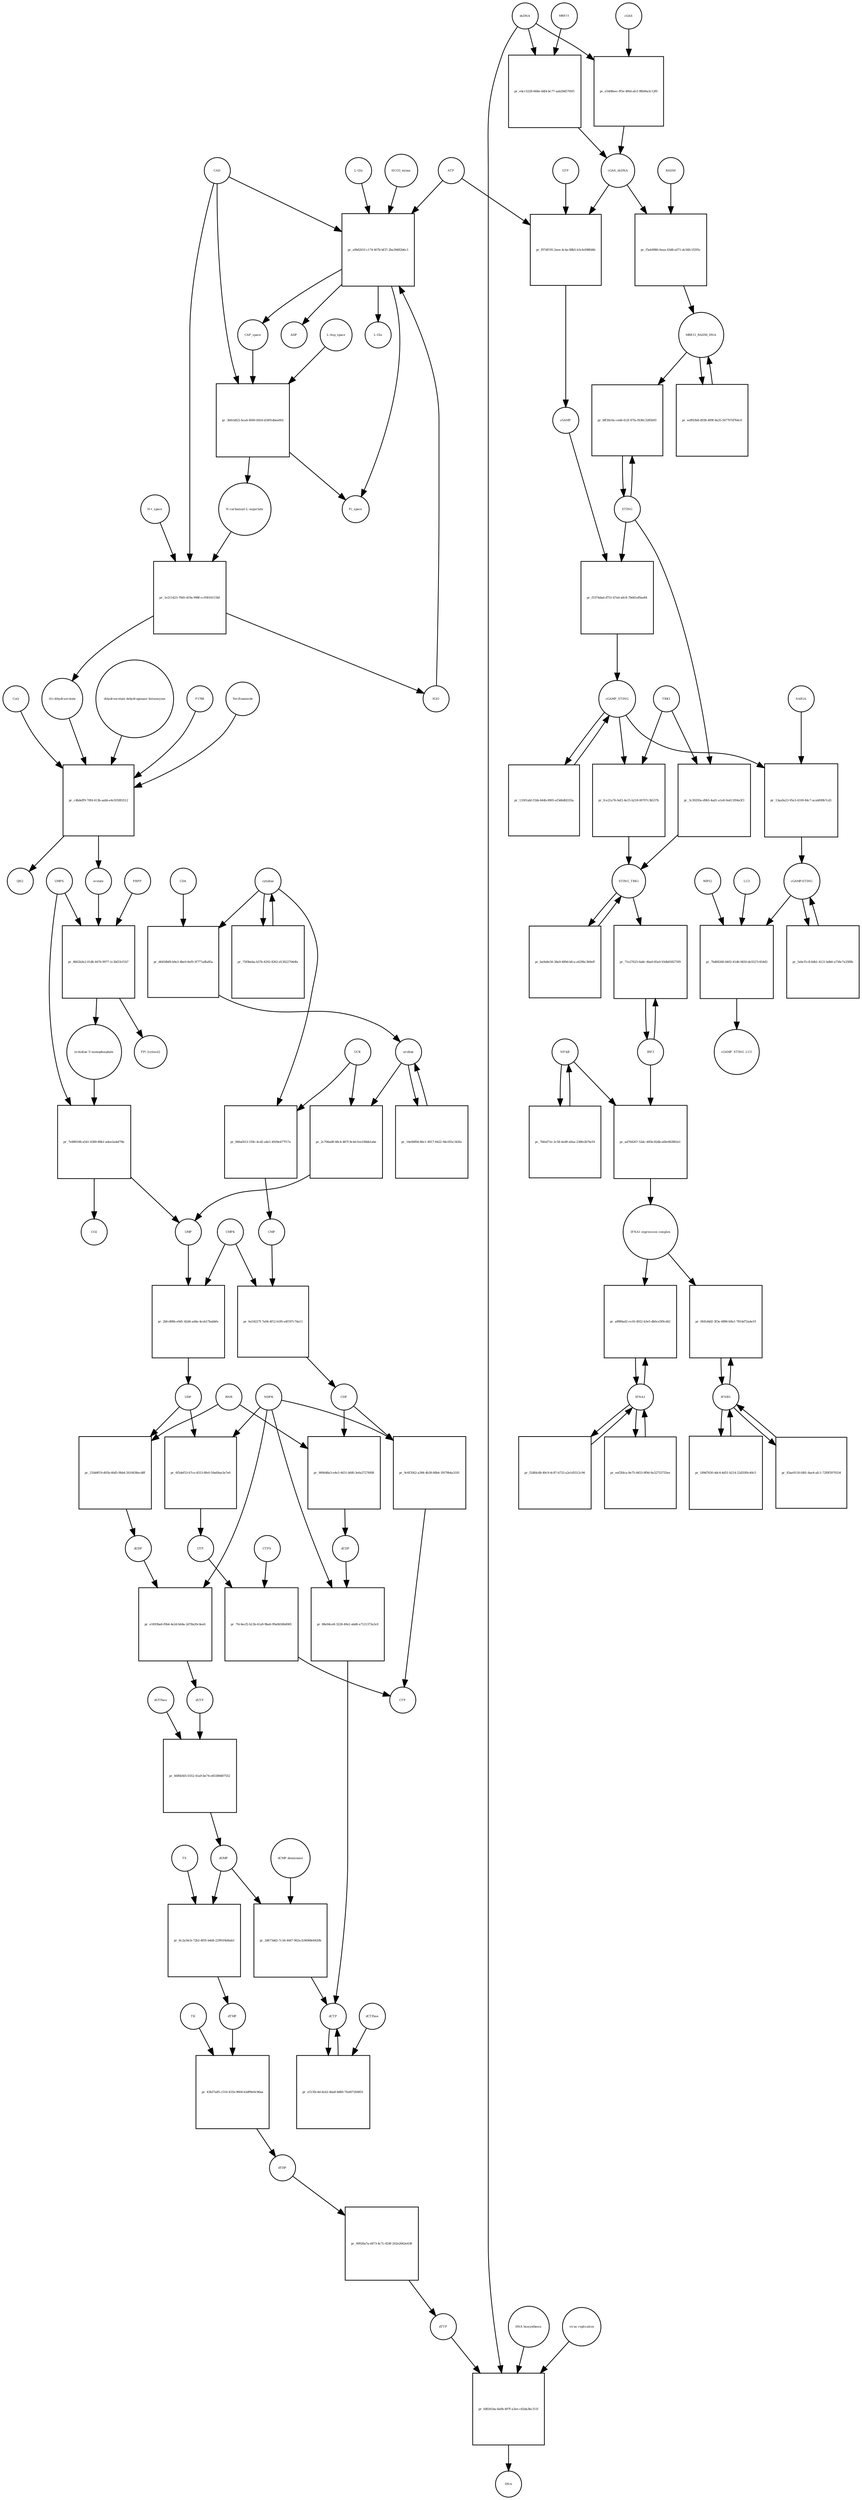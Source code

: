 strict digraph  {
"L-Gln" [annotation="", bipartite=0, cls="simple chemical", fontsize=4, label="L-Gln", shape=circle];
"pr_a9b6261f-c174-407b-bf37-2ba39482b6c3" [annotation="", bipartite=1, cls=process, fontsize=4, label="pr_a9b6261f-c174-407b-bf37-2ba39482b6c3", shape=square];
CAP_space [annotation="", bipartite=0, cls="simple chemical", fontsize=4, label=CAP_space, shape=circle];
CAD [annotation="", bipartite=0, cls=macromolecule, fontsize=4, label=CAD, shape=circle];
HCO3_minus [annotation="", bipartite=0, cls="simple chemical", fontsize=4, label=HCO3_minus, shape=circle];
H2O [annotation="", bipartite=0, cls="simple chemical", fontsize=4, label=H2O, shape=circle];
ATP [annotation="", bipartite=0, cls="simple chemical", fontsize=4, label=ATP, shape=circle];
"L-Glu" [annotation="", bipartite=0, cls="simple chemical", fontsize=4, label="L-Glu", shape=circle];
ADP [annotation="", bipartite=0, cls="simple chemical", fontsize=4, label=ADP, shape=circle];
Pi_space [annotation="", bipartite=0, cls="simple chemical", fontsize=4, label=Pi_space, shape=circle];
cytidine [annotation="", bipartite=0, cls="simple chemical", fontsize=4, label=cytidine, shape=circle];
"pr_d6458bf8-b9e3-4be9-8ef9-3f777adfa85a" [annotation="", bipartite=1, cls=process, fontsize=4, label="pr_d6458bf8-b9e3-4be9-8ef9-3f777adfa85a", shape=square];
uridine [annotation="", bipartite=0, cls="simple chemical", fontsize=4, label=uridine, shape=circle];
CDA [annotation="", bipartite=0, cls=macromolecule, fontsize=4, label=CDA, shape=circle];
"pr_2c706ad8-48c4-487f-8c4d-fee10bbb1abe" [annotation="", bipartite=1, cls=process, fontsize=4, label="pr_2c706ad8-48c4-487f-8c4d-fee10bbb1abe", shape=square];
UMP [annotation="", bipartite=0, cls="simple chemical", fontsize=4, label=UMP, shape=circle];
UCK [annotation="", bipartite=0, cls=macromolecule, fontsize=4, label=UCK, shape=circle];
"pr_066af413-159c-4cd2-a4e1-4929e477f17a" [annotation="", bipartite=1, cls=process, fontsize=4, label="pr_066af413-159c-4cd2-a4e1-4929e477f17a", shape=square];
CMP [annotation="", bipartite=0, cls="simple chemical", fontsize=4, label=CMP, shape=circle];
"pr_16e06f0d-86c1-4917-8422-94c055c343fa" [annotation="", bipartite=1, cls=process, fontsize=4, label="pr_16e06f0d-86c1-4917-8422-94c055c343fa", shape=square];
"pr_75f0beba-b57b-4292-8262-d13022704dfa" [annotation="", bipartite=1, cls=process, fontsize=4, label="pr_75f0beba-b57b-4292-8262-d13022704dfa", shape=square];
"pr_2bfcd96b-e9d1-42d4-ad4a-4ceb17babbfa" [annotation="", bipartite=1, cls=process, fontsize=4, label="pr_2bfcd96b-e9d1-42d4-ad4a-4ceb17babbfa", shape=square];
UDP [annotation="", bipartite=0, cls="simple chemical", fontsize=4, label=UDP, shape=circle];
CMPK [annotation="", bipartite=0, cls=macromolecule, fontsize=4, label=CMPK, shape=circle];
"pr_6a54227f-7a94-4f12-b1f6-e4f197c7da11" [annotation="", bipartite=1, cls=process, fontsize=4, label="pr_6a54227f-7a94-4f12-b1f6-e4f197c7da11", shape=square];
CDP [annotation="", bipartite=0, cls="simple chemical", fontsize=4, label=CDP, shape=circle];
"pr_6f5def53-67ce-4553-8fe0-59a69ae3e7e0" [annotation="", bipartite=1, cls=process, fontsize=4, label="pr_6f5def53-67ce-4553-8fe0-59a69ae3e7e0", shape=square];
UTP [annotation="", bipartite=0, cls="simple chemical", fontsize=4, label=UTP, shape=circle];
NDPK [annotation="", bipartite=0, cls=macromolecule, fontsize=4, label=NDPK, shape=circle];
"pr_9c6f3562-a384-4b38-88b4-1f679b4a3181" [annotation="", bipartite=1, cls=process, fontsize=4, label="pr_9c6f3562-a384-4b38-88b4-1f679b4a3181", shape=square];
CTP [annotation="", bipartite=0, cls="simple chemical", fontsize=4, label=CTP, shape=circle];
"pr_70c4ecf2-b13b-41a9-9ba6-99a0b56b4965" [annotation="", bipartite=1, cls=process, fontsize=4, label="pr_70c4ecf2-b13b-41a9-9ba6-99a0b56b4965", shape=square];
CTPS [annotation="", bipartite=0, cls=macromolecule, fontsize=4, label=CTPS, shape=circle];
"pr_21bb9f19-d05b-40d5-9bb4-2610638ecd8f" [annotation="", bipartite=1, cls=process, fontsize=4, label="pr_21bb9f19-d05b-40d5-9bb4-2610638ecd8f", shape=square];
dUDP [annotation="", bipartite=0, cls="simple chemical", fontsize=4, label=dUDP, shape=circle];
RNR [annotation="", bipartite=0, cls=macromolecule, fontsize=4, label=RNR, shape=circle];
"pr_e1693ba6-f0b4-4e2d-b64a-2d78a20c4ee6" [annotation="", bipartite=1, cls=process, fontsize=4, label="pr_e1693ba6-f0b4-4e2d-b64a-2d78a20c4ee6", shape=square];
dUTP [annotation="", bipartite=0, cls="simple chemical", fontsize=4, label=dUTP, shape=circle];
dCDP [annotation="", bipartite=0, cls="simple chemical", fontsize=4, label=dCDP, shape=circle];
"pr_88e94ce8-3228-49e2-abd6-a7121373a3c0" [annotation="", bipartite=1, cls=process, fontsize=4, label="pr_88e94ce8-3228-49e2-abd6-a7121373a3c0", shape=square];
dCTP [annotation="", bipartite=0, cls="simple chemical", fontsize=4, label=dCTP, shape=circle];
"pr_900648a3-e4e3-4431-bfd0-3e6a37276f68" [annotation="", bipartite=1, cls=process, fontsize=4, label="pr_900648a3-e4e3-4431-bfd0-3e6a37276f68", shape=square];
"pr_66f6b565-0352-41a9-be74-e83389d07552" [annotation="", bipartite=1, cls=process, fontsize=4, label="pr_66f6b565-0352-41a9-be74-e83389d07552", shape=square];
dUMP [annotation="", bipartite=0, cls="simple chemical", fontsize=4, label=dUMP, shape=circle];
dUTPase [annotation="", bipartite=0, cls=macromolecule, fontsize=4, label=dUTPase, shape=circle];
"pr_e5150c4d-dcb2-4ba8-8d60-7fa407204851" [annotation="", bipartite=1, cls=process, fontsize=4, label="pr_e5150c4d-dcb2-4ba8-8d60-7fa407204851", shape=square];
dCTPase [annotation="", bipartite=0, cls=macromolecule, fontsize=4, label=dCTPase, shape=circle];
"pr_2d673dd2-7c3d-4447-962a-b34068e8420b" [annotation="", bipartite=1, cls=process, fontsize=4, label="pr_2d673dd2-7c3d-4447-962a-b34068e8420b", shape=square];
"dCMP deaminase" [annotation="", bipartite=0, cls=macromolecule, fontsize=4, label="dCMP deaminase", shape=circle];
"pr_6c2a34cb-72b2-4f05-b4d4-22991f4d4ab3" [annotation="", bipartite=1, cls=process, fontsize=4, label="pr_6c2a34cb-72b2-4f05-b4d4-22991f4d4ab3", shape=square];
dTMP [annotation="", bipartite=0, cls="simple chemical", fontsize=4, label=dTMP, shape=circle];
TS [annotation="", bipartite=0, cls=macromolecule, fontsize=4, label=TS, shape=circle];
"pr_43b37a85-c516-431b-9604-b3d99e0c96aa" [annotation="", bipartite=1, cls=process, fontsize=4, label="pr_43b37a85-c516-431b-9604-b3d99e0c96aa", shape=square];
dTDP [annotation="", bipartite=0, cls="simple chemical", fontsize=4, label=dTDP, shape=circle];
TK [annotation="", bipartite=0, cls=macromolecule, fontsize=4, label=TK, shape=circle];
"pr_00926a7a-d473-4c7c-824f-202e2662e438" [annotation="", bipartite=1, cls=process, fontsize=4, label="pr_00926a7a-d473-4c7c-824f-202e2662e438", shape=square];
dTTP [annotation="", bipartite=0, cls="simple chemical", fontsize=4, label=dTTP, shape=circle];
dsDNA [annotation="", bipartite=0, cls="simple chemical", fontsize=4, label=dsDNA, shape=circle];
"pr_e5408eec-ff5e-4f6d-afcf-9fb06a3c12f0" [annotation="", bipartite=1, cls=process, fontsize=4, label="pr_e5408eec-ff5e-4f6d-afcf-9fb06a3c12f0", shape=square];
cGAS [annotation="", bipartite=0, cls=macromolecule, fontsize=4, label=cGAS, shape=circle];
cGAS_dsDNA [annotation="", bipartite=0, cls=complex, fontsize=4, label=cGAS_dsDNA, shape=circle];
"pr_f97df195-2eee-4c4a-88b5-b3cfe098fd4b" [annotation="", bipartite=1, cls=process, fontsize=4, label="pr_f97df195-2eee-4c4a-88b5-b3cfe098fd4b", shape=square];
GTP [annotation="", bipartite=0, cls="simple chemical", fontsize=4, label=GTP, shape=circle];
cGAMP [annotation="", bipartite=0, cls="simple chemical", fontsize=4, label=cGAMP, shape=circle];
"pr_f5374dad-d751-47ed-a0c8-7b641ef0ae84" [annotation="", bipartite=1, cls=process, fontsize=4, label="pr_f5374dad-d751-47ed-a0c8-7b641ef0ae84", shape=square];
STING [annotation="", bipartite=0, cls="macromolecule multimer", fontsize=4, label=STING, shape=circle];
cGAMP_STING [annotation="", bipartite=0, cls=complex, fontsize=4, label=cGAMP_STING, shape=circle];
TBK1 [annotation="", bipartite=0, cls=macromolecule, fontsize=4, label=TBK1, shape=circle];
"pr_fce21a76-0ef2-4e15-b218-00707c3b537b" [annotation="", bipartite=1, cls=process, fontsize=4, label="pr_fce21a76-0ef2-4e15-b218-00707c3b537b", shape=square];
STING_TBK1 [annotation="", bipartite=0, cls=complex, fontsize=4, label=STING_TBK1, shape=circle];
"pr_13301abf-f1bb-444b-8905-ef3d6dfd335a" [annotation="", bipartite=1, cls=process, fontsize=4, label="pr_13301abf-f1bb-444b-8905-ef3d6dfd335a", shape=square];
"pr_ba9a8e56-38a9-489d-bfca-a629bc3b9eff" [annotation="", bipartite=1, cls=process, fontsize=4, label="pr_ba9a8e56-38a9-489d-bfca-a629bc3b9eff", shape=square];
"NF-kB" [annotation="", bipartite=0, cls=complex, fontsize=4, label="NF-kB", shape=circle];
"pr_7bfed71e-2c58-4ed9-a0aa-236fe2b7bcf4" [annotation="", bipartite=1, cls=process, fontsize=4, label="pr_7bfed71e-2c58-4ed9-a0aa-236fe2b7bcf4", shape=square];
IFNA1 [annotation="", bipartite=0, cls="nucleic acid feature", fontsize=4, label=IFNA1, shape=circle];
"pr_eef2fdca-8e75-4453-9f9d-9a32753735ee" [annotation="", bipartite=1, cls=process, fontsize=4, label="pr_eef2fdca-8e75-4453-9f9d-9a32753735ee", shape=square];
IFNB1 [annotation="", bipartite=0, cls="nucleic acid feature", fontsize=4, label=IFNB1, shape=circle];
"pr_83ae9118-fd81-4ae4-afc1-72f0f5970534" [annotation="", bipartite=1, cls=process, fontsize=4, label="pr_83ae9118-fd81-4ae4-afc1-72f0f5970534", shape=square];
"pr_f2dfdc68-49c9-4c87-b725-a2e1d5512c94" [annotation="", bipartite=1, cls=process, fontsize=4, label="pr_f2dfdc68-49c9-4c87-b725-a2e1d5512c94", shape=square];
"pr_189d7650-4dc4-4d51-b214-22d35f0c40c5" [annotation="", bipartite=1, cls=process, fontsize=4, label="pr_189d7650-4dc4-4d51-b214-22d35f0c40c5", shape=square];
"pr_0fd1d4d2-3f3e-4896-b9a1-7814d72ade19" [annotation="", bipartite=1, cls=process, fontsize=4, label="pr_0fd1d4d2-3f3e-4896-b9a1-7814d72ade19", shape=square];
"IFNA1 expression complex" [annotation="", bipartite=0, cls=complex, fontsize=4, label="IFNA1 expression complex", shape=circle];
"cGAMP-STING" [annotation="", bipartite=0, cls=complex, fontsize=4, label="cGAMP-STING", shape=circle];
"pr_5ebcf1c8-6db1-4121-bdb0-a758c7a35f8b" [annotation="", bipartite=1, cls=process, fontsize=4, label="pr_5ebcf1c8-6db1-4121-bdb0-a758c7a35f8b", shape=square];
"pr_e4cc5228-668e-44f4-bc77-aab29d5705f1" [annotation="", bipartite=1, cls=process, fontsize=4, label="pr_e4cc5228-668e-44f4-bc77-aab29d5705f1", shape=square];
MRE11 [annotation="", bipartite=0, cls="macromolecule multimer", fontsize=4, label=MRE11, shape=circle];
RAD50 [annotation="", bipartite=0, cls="macromolecule multimer", fontsize=4, label=RAD50, shape=circle];
"pr_f5eb9986-0eaa-43d8-a071-dc56fc1f295c" [annotation="", bipartite=1, cls=process, fontsize=4, label="pr_f5eb9986-0eaa-43d8-a071-dc56fc1f295c", shape=square];
MRE11_RAD50_DNA [annotation="", bipartite=0, cls=complex, fontsize=4, label=MRE11_RAD50_DNA, shape=circle];
IRF3 [annotation="", bipartite=0, cls="macromolecule multimer", fontsize=4, label=IRF3, shape=circle];
"pr_71e27625-6a8c-4ba0-85a9-93db058275f9" [annotation="", bipartite=1, cls=process, fontsize=4, label="pr_71e27625-6a8c-4ba0-85a9-93db058275f9", shape=square];
"pr_13aa9a23-95e3-4100-84c7-acabf49b7cd3" [annotation="", bipartite=1, cls=process, fontsize=4, label="pr_13aa9a23-95e3-4100-84c7-acabf49b7cd3", shape=square];
SAR1A [annotation="", bipartite=0, cls=macromolecule, fontsize=4, label=SAR1A, shape=circle];
"pr_7bd68266-6402-41d6-9450-de5527c454d3" [annotation="", bipartite=1, cls=process, fontsize=4, label="pr_7bd68266-6402-41d6-9450-de5527c454d3", shape=square];
LC3 [annotation="", bipartite=0, cls=macromolecule, fontsize=4, label=LC3, shape=circle];
cGAMP_STING_LC3 [annotation="", bipartite=0, cls=complex, fontsize=4, label=cGAMP_STING_LC3, shape=circle];
WIPI2 [annotation="", bipartite=0, cls=macromolecule, fontsize=4, label=WIPI2, shape=circle];
"pr_bff30c0a-cedd-412f-87fa-f636c3285b93" [annotation="", bipartite=1, cls=process, fontsize=4, label="pr_bff30c0a-cedd-412f-87fa-f636c3285b93", shape=square];
"pr_3c39293e-d9b5-4ad1-a1e8-0a411f04a3f3" [annotation="", bipartite=1, cls=process, fontsize=4, label="pr_3c39293e-d9b5-4ad1-a1e8-0a411f04a3f3", shape=square];
"pr_eeff63b8-d938-499f-8a35-567707d764c0" [annotation="", bipartite=1, cls=process, fontsize=4, label="pr_eeff63b8-d938-499f-8a35-567707d764c0", shape=square];
"pr_3b0cb822-bca4-4000-b924-d3491dbee602" [annotation="", bipartite=1, cls=process, fontsize=4, label="pr_3b0cb822-bca4-4000-b924-d3491dbee602", shape=square];
"N-carbamoyl-L-aspartate" [annotation="", bipartite=0, cls="simple chemical", fontsize=4, label="N-carbamoyl-L-aspartate", shape=circle];
"L-Asp_space" [annotation="", bipartite=0, cls="simple chemical", fontsize=4, label="L-Asp_space", shape=circle];
"pr_1e211423-7665-419a-998f-cc93016115bf" [annotation="", bipartite=1, cls=process, fontsize=4, label="pr_1e211423-7665-419a-998f-cc93016115bf", shape=square];
"(S)-dihydroorotate" [annotation="", bipartite=0, cls="simple chemical", fontsize=4, label="(S)-dihydroorotate", shape=circle];
"H+_space" [annotation="", bipartite=0, cls="simple chemical", fontsize=4, label="H+_space", shape=circle];
"pr_c4bdeff9-70f4-413b-aabb-e4c935f83512" [annotation="", bipartite=1, cls=process, fontsize=4, label="pr_c4bdeff9-70f4-413b-aabb-e4c935f83512", shape=square];
orotate [annotation="", bipartite=0, cls="simple chemical", fontsize=4, label=orotate, shape=circle];
"dihydroorotate dehydrogenase holoenzyme" [annotation="", bipartite=0, cls="simple chemical", fontsize=4, label="dihydroorotate dehydrogenase holoenzyme", shape=circle];
P1788 [annotation="", bipartite=0, cls="simple chemical", fontsize=4, label=P1788, shape=circle];
Teriflunomide [annotation="", bipartite=0, cls="simple chemical", fontsize=4, label=Teriflunomide, shape=circle];
CoQ [annotation="", bipartite=0, cls="simple chemical", fontsize=4, label=CoQ, shape=circle];
QH2 [annotation="", bipartite=0, cls="simple chemical", fontsize=4, label=QH2, shape=circle];
"pr_8662b3e2-01db-4476-9977-1c3bf33cf1b7" [annotation="", bipartite=1, cls=process, fontsize=4, label="pr_8662b3e2-01db-4476-9977-1c3bf33cf1b7", shape=square];
"orotidine 5'-monophosphate" [annotation="", bipartite=0, cls="simple chemical", fontsize=4, label="orotidine 5'-monophosphate", shape=circle];
UMPS [annotation="", bipartite=0, cls="macromolecule multimer", fontsize=4, label=UMPS, shape=circle];
PRPP [annotation="", bipartite=0, cls="simple chemical", fontsize=4, label=PRPP, shape=circle];
"PPi [cytosol]" [annotation="", bipartite=0, cls="simple chemical", fontsize=4, label="PPi [cytosol]", shape=circle];
"pr_7e889188-a541-4380-80b1-adee2adaf78e" [annotation="", bipartite=1, cls=process, fontsize=4, label="pr_7e889188-a541-4380-80b1-adee2adaf78e", shape=square];
CO2 [annotation="", bipartite=0, cls="simple chemical", fontsize=4, label=CO2, shape=circle];
"pr_fd8341ba-6a0b-497f-a3ee-c62da3bc311f" [annotation="", bipartite=1, cls=process, fontsize=4, label="pr_fd8341ba-6a0b-497f-a3ee-c62da3bc311f", shape=square];
DNA [annotation="", bipartite=0, cls="nucleic acid feature", fontsize=4, label=DNA, shape=circle];
"DNA biosynthesis" [annotation="urn_miriam_obo.go_GO%3A0071897", bipartite=0, cls=phenotype, fontsize=4, label="DNA biosynthesis", shape=circle];
"virus replication" [annotation="", bipartite=0, cls=phenotype, fontsize=4, label="virus replication", shape=circle];
"pr_a89f6ad2-ce16-4922-b3e5-db0ce5f0cd42" [annotation="", bipartite=1, cls=process, fontsize=4, label="pr_a89f6ad2-ce16-4922-b3e5-db0ce5f0cd42", shape=square];
"pr_ad764267-52dc-485b-82db-a6fe082882e1" [annotation="", bipartite=1, cls=process, fontsize=4, label="pr_ad764267-52dc-485b-82db-a6fe082882e1", shape=square];
"L-Gln" -> "pr_a9b6261f-c174-407b-bf37-2ba39482b6c3"  [annotation="", interaction_type=consumption];
"pr_a9b6261f-c174-407b-bf37-2ba39482b6c3" -> CAP_space  [annotation="", interaction_type=production];
"pr_a9b6261f-c174-407b-bf37-2ba39482b6c3" -> "L-Glu"  [annotation="", interaction_type=production];
"pr_a9b6261f-c174-407b-bf37-2ba39482b6c3" -> ADP  [annotation="", interaction_type=production];
"pr_a9b6261f-c174-407b-bf37-2ba39482b6c3" -> Pi_space  [annotation="", interaction_type=production];
CAP_space -> "pr_3b0cb822-bca4-4000-b924-d3491dbee602"  [annotation="", interaction_type=consumption];
CAD -> "pr_a9b6261f-c174-407b-bf37-2ba39482b6c3"  [annotation=urn_miriam_reactome_REACT_1698, interaction_type=catalysis];
CAD -> "pr_3b0cb822-bca4-4000-b924-d3491dbee602"  [annotation=urn_miriam_reactome_REACT_1698, interaction_type=catalysis];
CAD -> "pr_1e211423-7665-419a-998f-cc93016115bf"  [annotation=urn_miriam_reactome_REACT_1698, interaction_type=catalysis];
HCO3_minus -> "pr_a9b6261f-c174-407b-bf37-2ba39482b6c3"  [annotation="", interaction_type=consumption];
H2O -> "pr_a9b6261f-c174-407b-bf37-2ba39482b6c3"  [annotation="", interaction_type=consumption];
ATP -> "pr_a9b6261f-c174-407b-bf37-2ba39482b6c3"  [annotation="", interaction_type=consumption];
ATP -> "pr_f97df195-2eee-4c4a-88b5-b3cfe098fd4b"  [annotation="", interaction_type=consumption];
cytidine -> "pr_d6458bf8-b9e3-4be9-8ef9-3f777adfa85a"  [annotation="", interaction_type=consumption];
cytidine -> "pr_066af413-159c-4cd2-a4e1-4929e477f17a"  [annotation="", interaction_type=consumption];
cytidine -> "pr_75f0beba-b57b-4292-8262-d13022704dfa"  [annotation="", interaction_type=consumption];
"pr_d6458bf8-b9e3-4be9-8ef9-3f777adfa85a" -> uridine  [annotation="", interaction_type=production];
uridine -> "pr_2c706ad8-48c4-487f-8c4d-fee10bbb1abe"  [annotation="", interaction_type=consumption];
uridine -> "pr_16e06f0d-86c1-4917-8422-94c055c343fa"  [annotation="", interaction_type=consumption];
CDA -> "pr_d6458bf8-b9e3-4be9-8ef9-3f777adfa85a"  [annotation="", interaction_type=catalysis];
"pr_2c706ad8-48c4-487f-8c4d-fee10bbb1abe" -> UMP  [annotation="", interaction_type=production];
UMP -> "pr_2bfcd96b-e9d1-42d4-ad4a-4ceb17babbfa"  [annotation="", interaction_type=consumption];
UCK -> "pr_2c706ad8-48c4-487f-8c4d-fee10bbb1abe"  [annotation="", interaction_type=catalysis];
UCK -> "pr_066af413-159c-4cd2-a4e1-4929e477f17a"  [annotation="", interaction_type=catalysis];
"pr_066af413-159c-4cd2-a4e1-4929e477f17a" -> CMP  [annotation="", interaction_type=production];
CMP -> "pr_6a54227f-7a94-4f12-b1f6-e4f197c7da11"  [annotation="", interaction_type=consumption];
"pr_16e06f0d-86c1-4917-8422-94c055c343fa" -> uridine  [annotation="", interaction_type=production];
"pr_75f0beba-b57b-4292-8262-d13022704dfa" -> cytidine  [annotation="", interaction_type=production];
"pr_2bfcd96b-e9d1-42d4-ad4a-4ceb17babbfa" -> UDP  [annotation="", interaction_type=production];
UDP -> "pr_6f5def53-67ce-4553-8fe0-59a69ae3e7e0"  [annotation="", interaction_type=consumption];
UDP -> "pr_21bb9f19-d05b-40d5-9bb4-2610638ecd8f"  [annotation="", interaction_type=consumption];
CMPK -> "pr_2bfcd96b-e9d1-42d4-ad4a-4ceb17babbfa"  [annotation="", interaction_type=catalysis];
CMPK -> "pr_6a54227f-7a94-4f12-b1f6-e4f197c7da11"  [annotation="", interaction_type=catalysis];
"pr_6a54227f-7a94-4f12-b1f6-e4f197c7da11" -> CDP  [annotation="", interaction_type=production];
CDP -> "pr_9c6f3562-a384-4b38-88b4-1f679b4a3181"  [annotation="", interaction_type=consumption];
CDP -> "pr_900648a3-e4e3-4431-bfd0-3e6a37276f68"  [annotation="", interaction_type=consumption];
"pr_6f5def53-67ce-4553-8fe0-59a69ae3e7e0" -> UTP  [annotation="", interaction_type=production];
UTP -> "pr_70c4ecf2-b13b-41a9-9ba6-99a0b56b4965"  [annotation="", interaction_type=consumption];
NDPK -> "pr_6f5def53-67ce-4553-8fe0-59a69ae3e7e0"  [annotation="", interaction_type=catalysis];
NDPK -> "pr_9c6f3562-a384-4b38-88b4-1f679b4a3181"  [annotation="", interaction_type=catalysis];
NDPK -> "pr_e1693ba6-f0b4-4e2d-b64a-2d78a20c4ee6"  [annotation="", interaction_type=catalysis];
NDPK -> "pr_88e94ce8-3228-49e2-abd6-a7121373a3c0"  [annotation="", interaction_type=catalysis];
"pr_9c6f3562-a384-4b38-88b4-1f679b4a3181" -> CTP  [annotation="", interaction_type=production];
"pr_70c4ecf2-b13b-41a9-9ba6-99a0b56b4965" -> CTP  [annotation="", interaction_type=production];
CTPS -> "pr_70c4ecf2-b13b-41a9-9ba6-99a0b56b4965"  [annotation="", interaction_type=catalysis];
"pr_21bb9f19-d05b-40d5-9bb4-2610638ecd8f" -> dUDP  [annotation="", interaction_type=production];
dUDP -> "pr_e1693ba6-f0b4-4e2d-b64a-2d78a20c4ee6"  [annotation="", interaction_type=consumption];
RNR -> "pr_21bb9f19-d05b-40d5-9bb4-2610638ecd8f"  [annotation="", interaction_type=catalysis];
RNR -> "pr_900648a3-e4e3-4431-bfd0-3e6a37276f68"  [annotation="", interaction_type=catalysis];
"pr_e1693ba6-f0b4-4e2d-b64a-2d78a20c4ee6" -> dUTP  [annotation="", interaction_type=production];
dUTP -> "pr_66f6b565-0352-41a9-be74-e83389d07552"  [annotation="", interaction_type=consumption];
dCDP -> "pr_88e94ce8-3228-49e2-abd6-a7121373a3c0"  [annotation="", interaction_type=consumption];
"pr_88e94ce8-3228-49e2-abd6-a7121373a3c0" -> dCTP  [annotation="", interaction_type=production];
dCTP -> "pr_e5150c4d-dcb2-4ba8-8d60-7fa407204851"  [annotation="", interaction_type=consumption];
"pr_900648a3-e4e3-4431-bfd0-3e6a37276f68" -> dCDP  [annotation="", interaction_type=production];
"pr_66f6b565-0352-41a9-be74-e83389d07552" -> dUMP  [annotation="", interaction_type=production];
dUMP -> "pr_2d673dd2-7c3d-4447-962a-b34068e8420b"  [annotation="", interaction_type=consumption];
dUMP -> "pr_6c2a34cb-72b2-4f05-b4d4-22991f4d4ab3"  [annotation="", interaction_type=consumption];
dUTPase -> "pr_66f6b565-0352-41a9-be74-e83389d07552"  [annotation="", interaction_type=catalysis];
"pr_e5150c4d-dcb2-4ba8-8d60-7fa407204851" -> dCTP  [annotation="", interaction_type=production];
dCTPase -> "pr_e5150c4d-dcb2-4ba8-8d60-7fa407204851"  [annotation="", interaction_type=catalysis];
"pr_2d673dd2-7c3d-4447-962a-b34068e8420b" -> dCTP  [annotation="", interaction_type=production];
"dCMP deaminase" -> "pr_2d673dd2-7c3d-4447-962a-b34068e8420b"  [annotation="", interaction_type=catalysis];
"pr_6c2a34cb-72b2-4f05-b4d4-22991f4d4ab3" -> dTMP  [annotation="", interaction_type=production];
dTMP -> "pr_43b37a85-c516-431b-9604-b3d99e0c96aa"  [annotation="", interaction_type=consumption];
TS -> "pr_6c2a34cb-72b2-4f05-b4d4-22991f4d4ab3"  [annotation="", interaction_type=catalysis];
"pr_43b37a85-c516-431b-9604-b3d99e0c96aa" -> dTDP  [annotation="", interaction_type=production];
dTDP -> "pr_00926a7a-d473-4c7c-824f-202e2662e438"  [annotation="", interaction_type=consumption];
TK -> "pr_43b37a85-c516-431b-9604-b3d99e0c96aa"  [annotation="", interaction_type=catalysis];
"pr_00926a7a-d473-4c7c-824f-202e2662e438" -> dTTP  [annotation="", interaction_type=production];
dTTP -> "pr_fd8341ba-6a0b-497f-a3ee-c62da3bc311f"  [annotation="", interaction_type=consumption];
dsDNA -> "pr_e5408eec-ff5e-4f6d-afcf-9fb06a3c12f0"  [annotation="", interaction_type=consumption];
dsDNA -> "pr_e4cc5228-668e-44f4-bc77-aab29d5705f1"  [annotation="", interaction_type=consumption];
dsDNA -> "pr_fd8341ba-6a0b-497f-a3ee-c62da3bc311f"  [annotation="", interaction_type=consumption];
"pr_e5408eec-ff5e-4f6d-afcf-9fb06a3c12f0" -> cGAS_dsDNA  [annotation="", interaction_type=production];
cGAS -> "pr_e5408eec-ff5e-4f6d-afcf-9fb06a3c12f0"  [annotation="", interaction_type=consumption];
cGAS_dsDNA -> "pr_f97df195-2eee-4c4a-88b5-b3cfe098fd4b"  [annotation="", interaction_type=catalysis];
cGAS_dsDNA -> "pr_f5eb9986-0eaa-43d8-a071-dc56fc1f295c"  [annotation="", interaction_type=consumption];
"pr_f97df195-2eee-4c4a-88b5-b3cfe098fd4b" -> cGAMP  [annotation="", interaction_type=production];
GTP -> "pr_f97df195-2eee-4c4a-88b5-b3cfe098fd4b"  [annotation="", interaction_type=consumption];
cGAMP -> "pr_f5374dad-d751-47ed-a0c8-7b641ef0ae84"  [annotation="", interaction_type=consumption];
"pr_f5374dad-d751-47ed-a0c8-7b641ef0ae84" -> cGAMP_STING  [annotation="", interaction_type=production];
STING -> "pr_f5374dad-d751-47ed-a0c8-7b641ef0ae84"  [annotation="", interaction_type=consumption];
STING -> "pr_bff30c0a-cedd-412f-87fa-f636c3285b93"  [annotation="", interaction_type=consumption];
STING -> "pr_3c39293e-d9b5-4ad1-a1e8-0a411f04a3f3"  [annotation="", interaction_type=consumption];
cGAMP_STING -> "pr_fce21a76-0ef2-4e15-b218-00707c3b537b"  [annotation="", interaction_type=consumption];
cGAMP_STING -> "pr_13301abf-f1bb-444b-8905-ef3d6dfd335a"  [annotation="", interaction_type=consumption];
cGAMP_STING -> "pr_13aa9a23-95e3-4100-84c7-acabf49b7cd3"  [annotation="", interaction_type=consumption];
TBK1 -> "pr_fce21a76-0ef2-4e15-b218-00707c3b537b"  [annotation="", interaction_type=consumption];
TBK1 -> "pr_3c39293e-d9b5-4ad1-a1e8-0a411f04a3f3"  [annotation="", interaction_type=consumption];
"pr_fce21a76-0ef2-4e15-b218-00707c3b537b" -> STING_TBK1  [annotation="", interaction_type=production];
STING_TBK1 -> "pr_ba9a8e56-38a9-489d-bfca-a629bc3b9eff"  [annotation="", interaction_type=consumption];
STING_TBK1 -> "pr_71e27625-6a8c-4ba0-85a9-93db058275f9"  [annotation="", interaction_type=catalysis];
"pr_13301abf-f1bb-444b-8905-ef3d6dfd335a" -> cGAMP_STING  [annotation="", interaction_type=production];
"pr_ba9a8e56-38a9-489d-bfca-a629bc3b9eff" -> STING_TBK1  [annotation="", interaction_type=production];
"NF-kB" -> "pr_7bfed71e-2c58-4ed9-a0aa-236fe2b7bcf4"  [annotation="", interaction_type=consumption];
"NF-kB" -> "pr_ad764267-52dc-485b-82db-a6fe082882e1"  [annotation="", interaction_type=consumption];
"pr_7bfed71e-2c58-4ed9-a0aa-236fe2b7bcf4" -> "NF-kB"  [annotation="", interaction_type=production];
IFNA1 -> "pr_eef2fdca-8e75-4453-9f9d-9a32753735ee"  [annotation="", interaction_type=consumption];
IFNA1 -> "pr_f2dfdc68-49c9-4c87-b725-a2e1d5512c94"  [annotation="", interaction_type=consumption];
IFNA1 -> "pr_a89f6ad2-ce16-4922-b3e5-db0ce5f0cd42"  [annotation="", interaction_type=consumption];
"pr_eef2fdca-8e75-4453-9f9d-9a32753735ee" -> IFNA1  [annotation="", interaction_type=production];
IFNB1 -> "pr_83ae9118-fd81-4ae4-afc1-72f0f5970534"  [annotation="", interaction_type=consumption];
IFNB1 -> "pr_189d7650-4dc4-4d51-b214-22d35f0c40c5"  [annotation="", interaction_type=consumption];
IFNB1 -> "pr_0fd1d4d2-3f3e-4896-b9a1-7814d72ade19"  [annotation="", interaction_type=consumption];
"pr_83ae9118-fd81-4ae4-afc1-72f0f5970534" -> IFNB1  [annotation="", interaction_type=production];
"pr_f2dfdc68-49c9-4c87-b725-a2e1d5512c94" -> IFNA1  [annotation="", interaction_type=production];
"pr_189d7650-4dc4-4d51-b214-22d35f0c40c5" -> IFNB1  [annotation="", interaction_type=production];
"pr_0fd1d4d2-3f3e-4896-b9a1-7814d72ade19" -> IFNB1  [annotation="", interaction_type=production];
"IFNA1 expression complex" -> "pr_0fd1d4d2-3f3e-4896-b9a1-7814d72ade19"  [annotation="", interaction_type=stimulation];
"IFNA1 expression complex" -> "pr_a89f6ad2-ce16-4922-b3e5-db0ce5f0cd42"  [annotation="", interaction_type=stimulation];
"cGAMP-STING" -> "pr_5ebcf1c8-6db1-4121-bdb0-a758c7a35f8b"  [annotation="", interaction_type=consumption];
"cGAMP-STING" -> "pr_7bd68266-6402-41d6-9450-de5527c454d3"  [annotation="", interaction_type=consumption];
"pr_5ebcf1c8-6db1-4121-bdb0-a758c7a35f8b" -> "cGAMP-STING"  [annotation="", interaction_type=production];
"pr_e4cc5228-668e-44f4-bc77-aab29d5705f1" -> cGAS_dsDNA  [annotation="", interaction_type=production];
MRE11 -> "pr_e4cc5228-668e-44f4-bc77-aab29d5705f1"  [annotation="", interaction_type=consumption];
RAD50 -> "pr_f5eb9986-0eaa-43d8-a071-dc56fc1f295c"  [annotation="", interaction_type=consumption];
"pr_f5eb9986-0eaa-43d8-a071-dc56fc1f295c" -> MRE11_RAD50_DNA  [annotation="", interaction_type=production];
MRE11_RAD50_DNA -> "pr_bff30c0a-cedd-412f-87fa-f636c3285b93"  [annotation="", interaction_type=catalysis];
MRE11_RAD50_DNA -> "pr_eeff63b8-d938-499f-8a35-567707d764c0"  [annotation="", interaction_type=consumption];
IRF3 -> "pr_71e27625-6a8c-4ba0-85a9-93db058275f9"  [annotation="", interaction_type=consumption];
IRF3 -> "pr_ad764267-52dc-485b-82db-a6fe082882e1"  [annotation="", interaction_type=consumption];
"pr_71e27625-6a8c-4ba0-85a9-93db058275f9" -> IRF3  [annotation="", interaction_type=production];
"pr_13aa9a23-95e3-4100-84c7-acabf49b7cd3" -> "cGAMP-STING"  [annotation="", interaction_type=production];
SAR1A -> "pr_13aa9a23-95e3-4100-84c7-acabf49b7cd3"  [annotation="", interaction_type=catalysis];
"pr_7bd68266-6402-41d6-9450-de5527c454d3" -> cGAMP_STING_LC3  [annotation="", interaction_type=production];
LC3 -> "pr_7bd68266-6402-41d6-9450-de5527c454d3"  [annotation="", interaction_type=consumption];
WIPI2 -> "pr_7bd68266-6402-41d6-9450-de5527c454d3"  [annotation="", interaction_type=catalysis];
"pr_bff30c0a-cedd-412f-87fa-f636c3285b93" -> STING  [annotation="", interaction_type=production];
"pr_3c39293e-d9b5-4ad1-a1e8-0a411f04a3f3" -> STING_TBK1  [annotation="", interaction_type=production];
"pr_eeff63b8-d938-499f-8a35-567707d764c0" -> MRE11_RAD50_DNA  [annotation="", interaction_type=production];
"pr_3b0cb822-bca4-4000-b924-d3491dbee602" -> "N-carbamoyl-L-aspartate"  [annotation="", interaction_type=production];
"pr_3b0cb822-bca4-4000-b924-d3491dbee602" -> Pi_space  [annotation="", interaction_type=production];
"N-carbamoyl-L-aspartate" -> "pr_1e211423-7665-419a-998f-cc93016115bf"  [annotation="", interaction_type=consumption];
"L-Asp_space" -> "pr_3b0cb822-bca4-4000-b924-d3491dbee602"  [annotation="", interaction_type=consumption];
"pr_1e211423-7665-419a-998f-cc93016115bf" -> "(S)-dihydroorotate"  [annotation="", interaction_type=production];
"pr_1e211423-7665-419a-998f-cc93016115bf" -> H2O  [annotation="", interaction_type=production];
"(S)-dihydroorotate" -> "pr_c4bdeff9-70f4-413b-aabb-e4c935f83512"  [annotation="", interaction_type=consumption];
"H+_space" -> "pr_1e211423-7665-419a-998f-cc93016115bf"  [annotation="", interaction_type=consumption];
"pr_c4bdeff9-70f4-413b-aabb-e4c935f83512" -> orotate  [annotation="", interaction_type=production];
"pr_c4bdeff9-70f4-413b-aabb-e4c935f83512" -> QH2  [annotation="", interaction_type=production];
orotate -> "pr_8662b3e2-01db-4476-9977-1c3bf33cf1b7"  [annotation="", interaction_type=consumption];
"dihydroorotate dehydrogenase holoenzyme" -> "pr_c4bdeff9-70f4-413b-aabb-e4c935f83512"  [annotation=urn_miriam_reactome_REACT_1698, interaction_type=catalysis];
P1788 -> "pr_c4bdeff9-70f4-413b-aabb-e4c935f83512"  [annotation=urn_miriam_reactome_REACT_1698, interaction_type=inhibition];
Teriflunomide -> "pr_c4bdeff9-70f4-413b-aabb-e4c935f83512"  [annotation=urn_miriam_reactome_REACT_1698, interaction_type=inhibition];
CoQ -> "pr_c4bdeff9-70f4-413b-aabb-e4c935f83512"  [annotation="", interaction_type=consumption];
"pr_8662b3e2-01db-4476-9977-1c3bf33cf1b7" -> "orotidine 5'-monophosphate"  [annotation="", interaction_type=production];
"pr_8662b3e2-01db-4476-9977-1c3bf33cf1b7" -> "PPi [cytosol]"  [annotation="", interaction_type=production];
"orotidine 5'-monophosphate" -> "pr_7e889188-a541-4380-80b1-adee2adaf78e"  [annotation="", interaction_type=consumption];
UMPS -> "pr_8662b3e2-01db-4476-9977-1c3bf33cf1b7"  [annotation=urn_miriam_reactome_REACT_1698, interaction_type=catalysis];
UMPS -> "pr_7e889188-a541-4380-80b1-adee2adaf78e"  [annotation=urn_miriam_reactome_REACT_1698, interaction_type=catalysis];
PRPP -> "pr_8662b3e2-01db-4476-9977-1c3bf33cf1b7"  [annotation="", interaction_type=consumption];
"pr_7e889188-a541-4380-80b1-adee2adaf78e" -> UMP  [annotation="", interaction_type=production];
"pr_7e889188-a541-4380-80b1-adee2adaf78e" -> CO2  [annotation="", interaction_type=production];
"pr_fd8341ba-6a0b-497f-a3ee-c62da3bc311f" -> DNA  [annotation="", interaction_type=production];
"DNA biosynthesis" -> "pr_fd8341ba-6a0b-497f-a3ee-c62da3bc311f"  [annotation="", interaction_type=catalysis];
"virus replication" -> "pr_fd8341ba-6a0b-497f-a3ee-c62da3bc311f"  [annotation="", interaction_type=inhibition];
"pr_a89f6ad2-ce16-4922-b3e5-db0ce5f0cd42" -> IFNA1  [annotation="", interaction_type=production];
"pr_ad764267-52dc-485b-82db-a6fe082882e1" -> "IFNA1 expression complex"  [annotation="", interaction_type=production];
}

